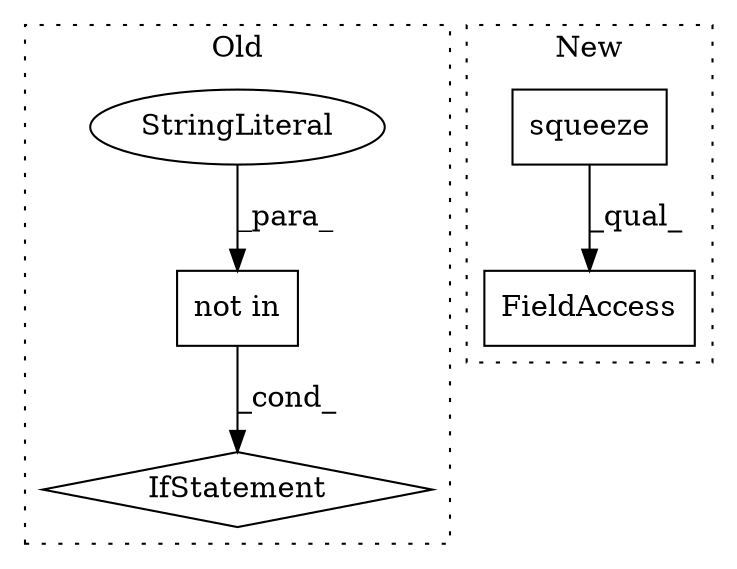 digraph G {
subgraph cluster0 {
1 [label="not in" a="108" s="1435" l="27" shape="box"];
4 [label="IfStatement" a="25" s="1425,1462" l="10,2" shape="diamond"];
5 [label="StringLiteral" a="45" s="1435" l="11" shape="ellipse"];
label = "Old";
style="dotted";
}
subgraph cluster1 {
2 [label="squeeze" a="32" s="947,956" l="8,1" shape="box"];
3 [label="FieldAccess" a="22" s="991" l="20" shape="box"];
label = "New";
style="dotted";
}
1 -> 4 [label="_cond_"];
2 -> 3 [label="_qual_"];
5 -> 1 [label="_para_"];
}